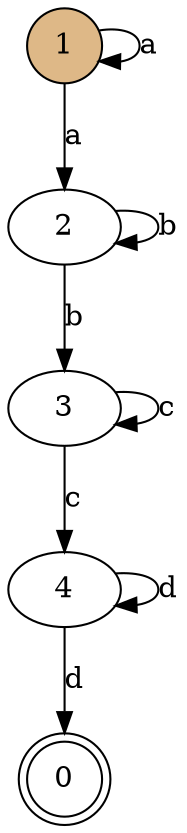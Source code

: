 digraph my_graph {
bgcolor=white;
1 [color=black, fillcolor=burlywood, shape=circle, style=filled];
0 [color=black, fillcolor=white, shape=doublecircle, style=filled];
1 -> 1  [label=a];
1 -> 2  [label=a];
2 -> 2  [label=b];
2 -> 3  [label=b];
3 -> 3  [label=c];
3 -> 4  [label=c];
4 -> 4  [label=d];
4 -> 0  [label=d];
}
